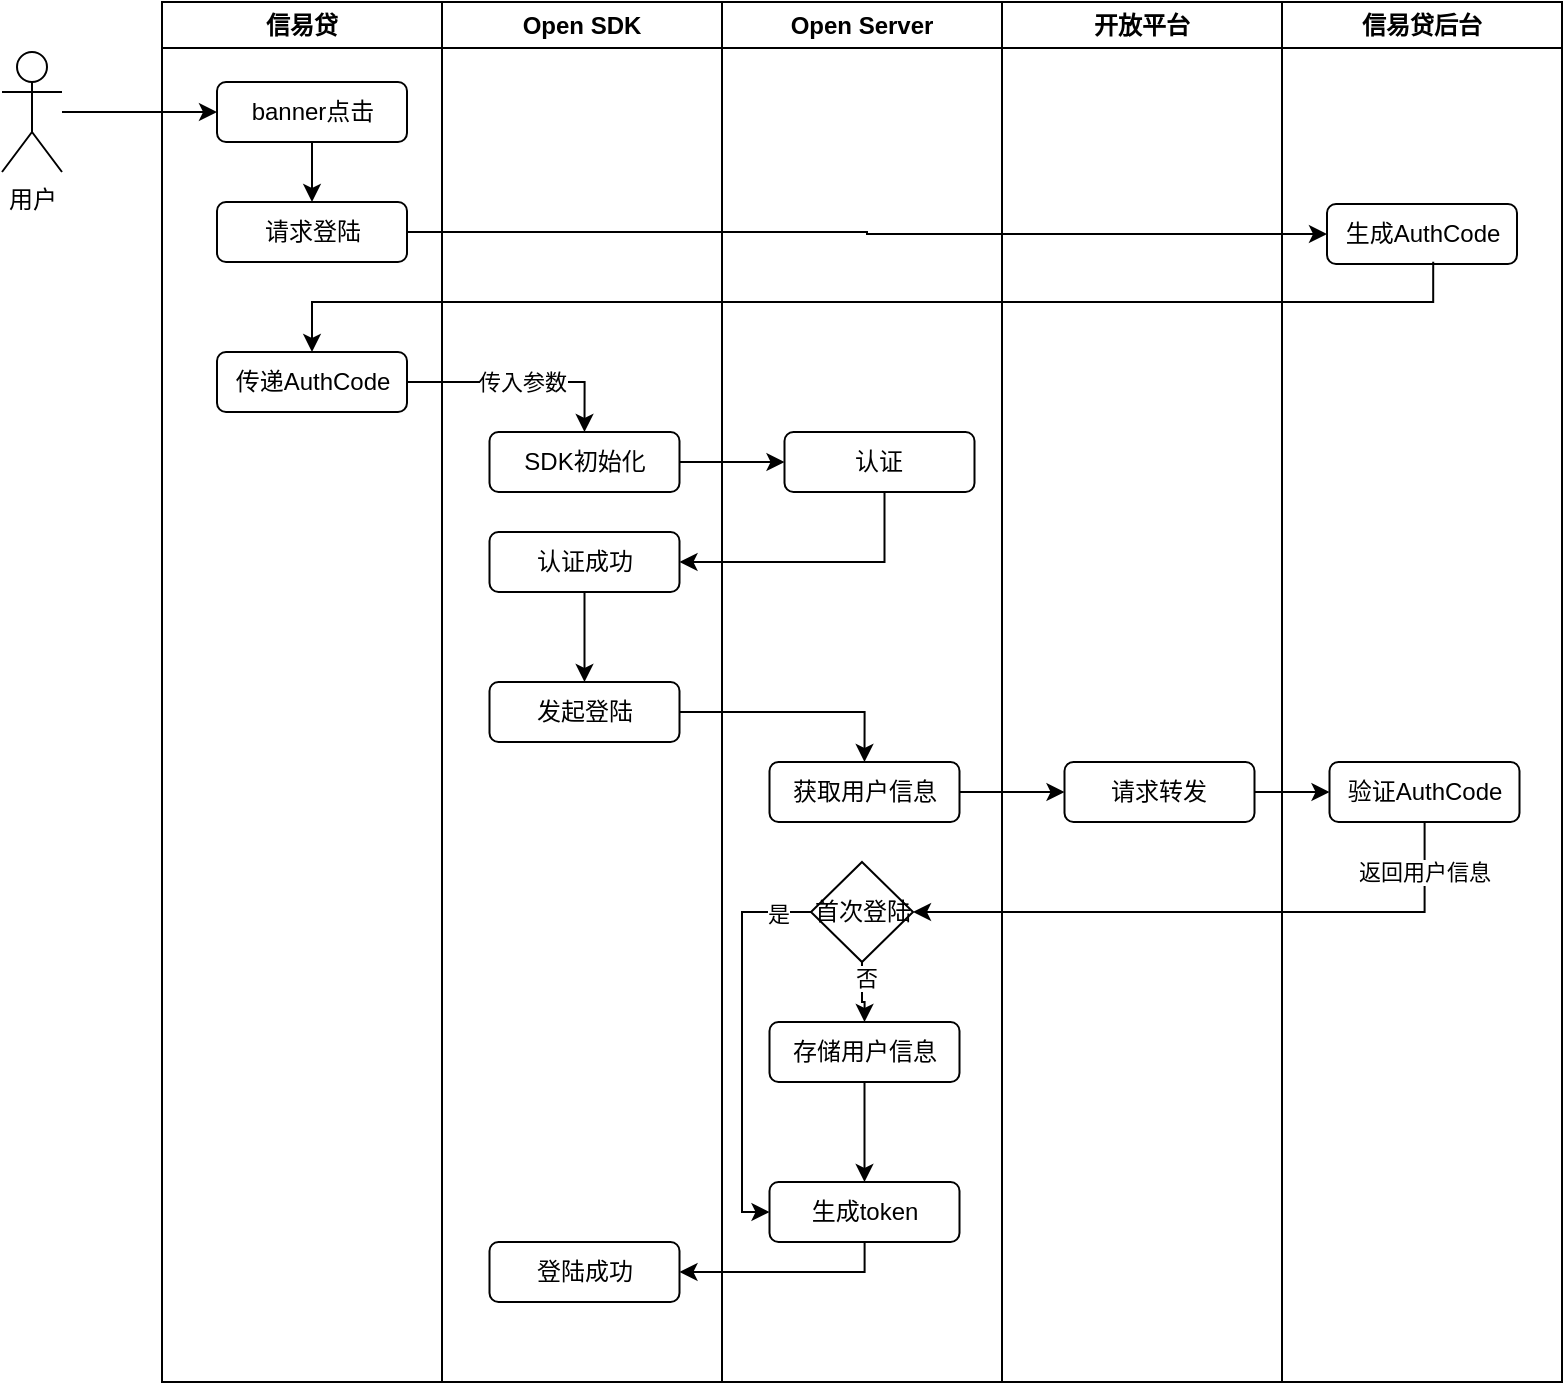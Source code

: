 <mxfile version="21.1.0" type="github" pages="4">
  <diagram id="prtHgNgQTEPvFCAcTncT" name="Page-1">
    <mxGraphModel dx="1193" dy="710" grid="1" gridSize="10" guides="1" tooltips="1" connect="1" arrows="1" fold="1" page="1" pageScale="1" pageWidth="827" pageHeight="1169" math="0" shadow="0">
      <root>
        <mxCell id="0" />
        <mxCell id="1" parent="0" />
        <mxCell id="HUE91jR6MAECFMGT26jf-1" value="信易贷" style="swimlane;whiteSpace=wrap;html=1;" vertex="1" parent="1">
          <mxGeometry x="110" y="100" width="140" height="690" as="geometry" />
        </mxCell>
        <mxCell id="At1jHbaxIyddvzB34sir-2" value="" style="edgeStyle=orthogonalEdgeStyle;rounded=0;orthogonalLoop=1;jettySize=auto;html=1;" edge="1" parent="HUE91jR6MAECFMGT26jf-1" source="HUE91jR6MAECFMGT26jf-8" target="HUE91jR6MAECFMGT26jf-42">
          <mxGeometry relative="1" as="geometry" />
        </mxCell>
        <mxCell id="HUE91jR6MAECFMGT26jf-8" value="banner点击" style="rounded=1;whiteSpace=wrap;html=1;" vertex="1" parent="HUE91jR6MAECFMGT26jf-1">
          <mxGeometry x="27.5" y="40" width="95" height="30" as="geometry" />
        </mxCell>
        <mxCell id="HUE91jR6MAECFMGT26jf-41" value="传递AuthCode" style="rounded=1;whiteSpace=wrap;html=1;" vertex="1" parent="HUE91jR6MAECFMGT26jf-1">
          <mxGeometry x="27.5" y="175" width="95" height="30" as="geometry" />
        </mxCell>
        <mxCell id="HUE91jR6MAECFMGT26jf-42" value="请求登陆" style="rounded=1;whiteSpace=wrap;html=1;" vertex="1" parent="HUE91jR6MAECFMGT26jf-1">
          <mxGeometry x="27.5" y="100" width="95" height="30" as="geometry" />
        </mxCell>
        <mxCell id="HUE91jR6MAECFMGT26jf-2" value="Open SDK" style="swimlane;whiteSpace=wrap;html=1;" vertex="1" parent="1">
          <mxGeometry x="250" y="100" width="140" height="690" as="geometry" />
        </mxCell>
        <mxCell id="HUE91jR6MAECFMGT26jf-15" value="发起登陆" style="rounded=1;whiteSpace=wrap;html=1;" vertex="1" parent="HUE91jR6MAECFMGT26jf-2">
          <mxGeometry x="23.75" y="340" width="95" height="30" as="geometry" />
        </mxCell>
        <mxCell id="HUE91jR6MAECFMGT26jf-29" value="SDK初始化" style="rounded=1;whiteSpace=wrap;html=1;" vertex="1" parent="HUE91jR6MAECFMGT26jf-2">
          <mxGeometry x="23.75" y="215" width="95" height="30" as="geometry" />
        </mxCell>
        <mxCell id="HUE91jR6MAECFMGT26jf-46" style="edgeStyle=orthogonalEdgeStyle;rounded=0;orthogonalLoop=1;jettySize=auto;html=1;entryX=0.5;entryY=0;entryDx=0;entryDy=0;" edge="1" parent="HUE91jR6MAECFMGT26jf-2" source="HUE91jR6MAECFMGT26jf-34" target="HUE91jR6MAECFMGT26jf-15">
          <mxGeometry relative="1" as="geometry" />
        </mxCell>
        <mxCell id="HUE91jR6MAECFMGT26jf-34" value="认证成功" style="rounded=1;whiteSpace=wrap;html=1;" vertex="1" parent="HUE91jR6MAECFMGT26jf-2">
          <mxGeometry x="23.75" y="265" width="95" height="30" as="geometry" />
        </mxCell>
        <mxCell id="HUE91jR6MAECFMGT26jf-39" value="登陆成功" style="rounded=1;whiteSpace=wrap;html=1;" vertex="1" parent="HUE91jR6MAECFMGT26jf-2">
          <mxGeometry x="23.75" y="620" width="95" height="30" as="geometry" />
        </mxCell>
        <mxCell id="HUE91jR6MAECFMGT26jf-3" value="Open Server" style="swimlane;whiteSpace=wrap;html=1;" vertex="1" parent="1">
          <mxGeometry x="390" y="100" width="140" height="690" as="geometry" />
        </mxCell>
        <mxCell id="HUE91jR6MAECFMGT26jf-18" value="获取用户信息" style="rounded=1;whiteSpace=wrap;html=1;" vertex="1" parent="HUE91jR6MAECFMGT26jf-3">
          <mxGeometry x="23.75" y="380" width="95" height="30" as="geometry" />
        </mxCell>
        <mxCell id="HUE91jR6MAECFMGT26jf-26" value="生成token" style="rounded=1;whiteSpace=wrap;html=1;" vertex="1" parent="HUE91jR6MAECFMGT26jf-3">
          <mxGeometry x="23.75" y="590" width="95" height="30" as="geometry" />
        </mxCell>
        <mxCell id="HUE91jR6MAECFMGT26jf-32" value="认证" style="rounded=1;whiteSpace=wrap;html=1;" vertex="1" parent="HUE91jR6MAECFMGT26jf-3">
          <mxGeometry x="31.25" y="215" width="95" height="30" as="geometry" />
        </mxCell>
        <mxCell id="HUE91jR6MAECFMGT26jf-50" style="edgeStyle=orthogonalEdgeStyle;rounded=0;orthogonalLoop=1;jettySize=auto;html=1;entryX=0.5;entryY=0;entryDx=0;entryDy=0;" edge="1" parent="HUE91jR6MAECFMGT26jf-3" source="HUE91jR6MAECFMGT26jf-47" target="HUE91jR6MAECFMGT26jf-49">
          <mxGeometry relative="1" as="geometry" />
        </mxCell>
        <mxCell id="HUE91jR6MAECFMGT26jf-53" value="否" style="edgeLabel;html=1;align=center;verticalAlign=middle;resizable=0;points=[];" vertex="1" connectable="0" parent="HUE91jR6MAECFMGT26jf-50">
          <mxGeometry x="-0.536" y="2" relative="1" as="geometry">
            <mxPoint as="offset" />
          </mxGeometry>
        </mxCell>
        <mxCell id="HUE91jR6MAECFMGT26jf-52" style="edgeStyle=orthogonalEdgeStyle;rounded=0;orthogonalLoop=1;jettySize=auto;html=1;entryX=0;entryY=0.5;entryDx=0;entryDy=0;" edge="1" parent="HUE91jR6MAECFMGT26jf-3" source="HUE91jR6MAECFMGT26jf-47" target="HUE91jR6MAECFMGT26jf-26">
          <mxGeometry relative="1" as="geometry">
            <Array as="points">
              <mxPoint x="10" y="455" />
              <mxPoint x="10" y="605" />
            </Array>
          </mxGeometry>
        </mxCell>
        <mxCell id="HUE91jR6MAECFMGT26jf-54" value="是" style="edgeLabel;html=1;align=center;verticalAlign=middle;resizable=0;points=[];" vertex="1" connectable="0" parent="HUE91jR6MAECFMGT26jf-52">
          <mxGeometry x="-0.836" y="1" relative="1" as="geometry">
            <mxPoint as="offset" />
          </mxGeometry>
        </mxCell>
        <mxCell id="HUE91jR6MAECFMGT26jf-47" value="首次登陆" style="rhombus;whiteSpace=wrap;html=1;" vertex="1" parent="HUE91jR6MAECFMGT26jf-3">
          <mxGeometry x="44.5" y="430" width="51" height="50" as="geometry" />
        </mxCell>
        <mxCell id="HUE91jR6MAECFMGT26jf-51" style="edgeStyle=orthogonalEdgeStyle;rounded=0;orthogonalLoop=1;jettySize=auto;html=1;" edge="1" parent="HUE91jR6MAECFMGT26jf-3" source="HUE91jR6MAECFMGT26jf-49" target="HUE91jR6MAECFMGT26jf-26">
          <mxGeometry relative="1" as="geometry" />
        </mxCell>
        <mxCell id="HUE91jR6MAECFMGT26jf-49" value="存储用户信息" style="rounded=1;whiteSpace=wrap;html=1;" vertex="1" parent="HUE91jR6MAECFMGT26jf-3">
          <mxGeometry x="23.75" y="510" width="95" height="30" as="geometry" />
        </mxCell>
        <mxCell id="HUE91jR6MAECFMGT26jf-4" value="开放平台" style="swimlane;whiteSpace=wrap;html=1;" vertex="1" parent="1">
          <mxGeometry x="530" y="100" width="140" height="690" as="geometry" />
        </mxCell>
        <mxCell id="HUE91jR6MAECFMGT26jf-19" value="请求转发" style="rounded=1;whiteSpace=wrap;html=1;" vertex="1" parent="HUE91jR6MAECFMGT26jf-4">
          <mxGeometry x="31.25" y="380" width="95" height="30" as="geometry" />
        </mxCell>
        <mxCell id="HUE91jR6MAECFMGT26jf-5" value="信易贷后台" style="swimlane;whiteSpace=wrap;html=1;" vertex="1" parent="1">
          <mxGeometry x="670" y="100" width="140" height="690" as="geometry" />
        </mxCell>
        <mxCell id="HUE91jR6MAECFMGT26jf-10" value="生成AuthCode" style="rounded=1;whiteSpace=wrap;html=1;" vertex="1" parent="HUE91jR6MAECFMGT26jf-5">
          <mxGeometry x="22.5" y="101" width="95" height="30" as="geometry" />
        </mxCell>
        <mxCell id="HUE91jR6MAECFMGT26jf-20" value="验证AuthCode" style="rounded=1;whiteSpace=wrap;html=1;" vertex="1" parent="HUE91jR6MAECFMGT26jf-5">
          <mxGeometry x="23.75" y="380" width="95" height="30" as="geometry" />
        </mxCell>
        <mxCell id="HUE91jR6MAECFMGT26jf-55" style="edgeStyle=orthogonalEdgeStyle;rounded=0;orthogonalLoop=1;jettySize=auto;html=1;entryX=0;entryY=0.5;entryDx=0;entryDy=0;" edge="1" parent="1" source="HUE91jR6MAECFMGT26jf-6" target="HUE91jR6MAECFMGT26jf-8">
          <mxGeometry relative="1" as="geometry" />
        </mxCell>
        <mxCell id="HUE91jR6MAECFMGT26jf-6" value="用户" style="shape=umlActor;verticalLabelPosition=bottom;verticalAlign=top;html=1;outlineConnect=0;" vertex="1" parent="1">
          <mxGeometry x="30" y="125" width="30" height="60" as="geometry" />
        </mxCell>
        <mxCell id="HUE91jR6MAECFMGT26jf-21" style="edgeStyle=orthogonalEdgeStyle;rounded=0;orthogonalLoop=1;jettySize=auto;html=1;entryX=0.5;entryY=0;entryDx=0;entryDy=0;" edge="1" parent="1" source="HUE91jR6MAECFMGT26jf-15" target="HUE91jR6MAECFMGT26jf-18">
          <mxGeometry relative="1" as="geometry" />
        </mxCell>
        <mxCell id="HUE91jR6MAECFMGT26jf-22" style="edgeStyle=orthogonalEdgeStyle;rounded=0;orthogonalLoop=1;jettySize=auto;html=1;entryX=0;entryY=0.5;entryDx=0;entryDy=0;" edge="1" parent="1" source="HUE91jR6MAECFMGT26jf-18" target="HUE91jR6MAECFMGT26jf-19">
          <mxGeometry relative="1" as="geometry" />
        </mxCell>
        <mxCell id="HUE91jR6MAECFMGT26jf-23" style="edgeStyle=orthogonalEdgeStyle;rounded=0;orthogonalLoop=1;jettySize=auto;html=1;entryX=0;entryY=0.5;entryDx=0;entryDy=0;" edge="1" parent="1" source="HUE91jR6MAECFMGT26jf-19" target="HUE91jR6MAECFMGT26jf-20">
          <mxGeometry relative="1" as="geometry" />
        </mxCell>
        <mxCell id="HUE91jR6MAECFMGT26jf-25" style="edgeStyle=orthogonalEdgeStyle;rounded=0;orthogonalLoop=1;jettySize=auto;html=1;entryX=1;entryY=0.5;entryDx=0;entryDy=0;" edge="1" parent="1" source="HUE91jR6MAECFMGT26jf-20" target="HUE91jR6MAECFMGT26jf-47">
          <mxGeometry relative="1" as="geometry">
            <mxPoint x="510.25" y="545" as="targetPoint" />
            <Array as="points">
              <mxPoint x="741" y="555" />
            </Array>
          </mxGeometry>
        </mxCell>
        <mxCell id="HUE91jR6MAECFMGT26jf-57" value="返回用户信息" style="edgeLabel;html=1;align=center;verticalAlign=middle;resizable=0;points=[];" vertex="1" connectable="0" parent="HUE91jR6MAECFMGT26jf-25">
          <mxGeometry x="-0.842" y="-1" relative="1" as="geometry">
            <mxPoint y="1" as="offset" />
          </mxGeometry>
        </mxCell>
        <mxCell id="HUE91jR6MAECFMGT26jf-33" style="edgeStyle=orthogonalEdgeStyle;rounded=0;orthogonalLoop=1;jettySize=auto;html=1;entryX=0;entryY=0.5;entryDx=0;entryDy=0;" edge="1" parent="1" source="HUE91jR6MAECFMGT26jf-29" target="HUE91jR6MAECFMGT26jf-32">
          <mxGeometry relative="1" as="geometry" />
        </mxCell>
        <mxCell id="HUE91jR6MAECFMGT26jf-35" style="edgeStyle=orthogonalEdgeStyle;rounded=0;orthogonalLoop=1;jettySize=auto;html=1;entryX=1;entryY=0.5;entryDx=0;entryDy=0;" edge="1" parent="1" source="HUE91jR6MAECFMGT26jf-32" target="HUE91jR6MAECFMGT26jf-34">
          <mxGeometry relative="1" as="geometry">
            <Array as="points">
              <mxPoint x="471.25" y="380" />
            </Array>
          </mxGeometry>
        </mxCell>
        <mxCell id="HUE91jR6MAECFMGT26jf-40" style="edgeStyle=orthogonalEdgeStyle;rounded=0;orthogonalLoop=1;jettySize=auto;html=1;entryX=1;entryY=0.5;entryDx=0;entryDy=0;" edge="1" parent="1" source="HUE91jR6MAECFMGT26jf-26" target="HUE91jR6MAECFMGT26jf-39">
          <mxGeometry relative="1" as="geometry">
            <Array as="points">
              <mxPoint x="462.25" y="705" />
            </Array>
          </mxGeometry>
        </mxCell>
        <mxCell id="HUE91jR6MAECFMGT26jf-44" style="edgeStyle=orthogonalEdgeStyle;rounded=0;orthogonalLoop=1;jettySize=auto;html=1;entryX=0.5;entryY=0;entryDx=0;entryDy=0;exitX=0.559;exitY=0.961;exitDx=0;exitDy=0;exitPerimeter=0;" edge="1" parent="1" target="HUE91jR6MAECFMGT26jf-41" source="HUE91jR6MAECFMGT26jf-10">
          <mxGeometry relative="1" as="geometry">
            <mxPoint x="747.75" y="280" as="sourcePoint" />
            <Array as="points">
              <mxPoint x="746" y="250" />
              <mxPoint x="185" y="250" />
            </Array>
          </mxGeometry>
        </mxCell>
        <mxCell id="HUE91jR6MAECFMGT26jf-45" value="传入参数" style="edgeStyle=orthogonalEdgeStyle;rounded=0;orthogonalLoop=1;jettySize=auto;html=1;entryX=0.5;entryY=0;entryDx=0;entryDy=0;" edge="1" parent="1" source="HUE91jR6MAECFMGT26jf-41" target="HUE91jR6MAECFMGT26jf-29">
          <mxGeometry x="0.011" relative="1" as="geometry">
            <mxPoint x="319.75" y="350" as="targetPoint" />
            <mxPoint as="offset" />
          </mxGeometry>
        </mxCell>
        <mxCell id="At1jHbaxIyddvzB34sir-1" style="edgeStyle=orthogonalEdgeStyle;rounded=0;orthogonalLoop=1;jettySize=auto;html=1;entryX=0;entryY=0.5;entryDx=0;entryDy=0;" edge="1" parent="1" source="HUE91jR6MAECFMGT26jf-42" target="HUE91jR6MAECFMGT26jf-10">
          <mxGeometry relative="1" as="geometry" />
        </mxCell>
      </root>
    </mxGraphModel>
  </diagram>
  <diagram id="a6Aap9AQs-NpYRp7l2ay" name="第 2 页">
    <mxGraphModel dx="1363" dy="811" grid="1" gridSize="10" guides="1" tooltips="1" connect="1" arrows="1" fold="1" page="1" pageScale="1" pageWidth="827" pageHeight="1169" math="0" shadow="0">
      <root>
        <mxCell id="0" />
        <mxCell id="1" parent="0" />
        <mxCell id="pqqcq0e9v5S-AEF423h1-5" style="edgeStyle=elbowEdgeStyle;rounded=0;orthogonalLoop=1;jettySize=auto;html=1;elbow=vertical;curved=0;" edge="1" parent="1" source="pqqcq0e9v5S-AEF423h1-2" target="pqqcq0e9v5S-AEF423h1-4">
          <mxGeometry relative="1" as="geometry">
            <Array as="points">
              <mxPoint x="420" y="230" />
            </Array>
          </mxGeometry>
        </mxCell>
        <mxCell id="pqqcq0e9v5S-AEF423h1-6" value="请求公钥（明文）" style="edgeLabel;html=1;align=center;verticalAlign=middle;resizable=0;points=[];" vertex="1" connectable="0" parent="pqqcq0e9v5S-AEF423h1-5">
          <mxGeometry x="-0.034" y="2" relative="1" as="geometry">
            <mxPoint as="offset" />
          </mxGeometry>
        </mxCell>
        <mxCell id="pqqcq0e9v5S-AEF423h1-14" style="edgeStyle=elbowEdgeStyle;rounded=0;orthogonalLoop=1;jettySize=auto;html=1;elbow=vertical;curved=0;" edge="1" parent="1">
          <mxGeometry relative="1" as="geometry">
            <mxPoint x="189.071" y="360" as="sourcePoint" />
            <mxPoint x="579.5" y="360" as="targetPoint" />
            <Array as="points">
              <mxPoint x="470" y="360" />
            </Array>
          </mxGeometry>
        </mxCell>
        <mxCell id="pqqcq0e9v5S-AEF423h1-15" value="认证同时上送AES KEY（RSA公钥加密）" style="edgeLabel;html=1;align=center;verticalAlign=middle;resizable=0;points=[];" vertex="1" connectable="0" parent="pqqcq0e9v5S-AEF423h1-14">
          <mxGeometry x="-0.078" y="5" relative="1" as="geometry">
            <mxPoint x="21" y="5" as="offset" />
          </mxGeometry>
        </mxCell>
        <mxCell id="pqqcq0e9v5S-AEF423h1-19" style="edgeStyle=elbowEdgeStyle;rounded=0;orthogonalLoop=1;jettySize=auto;html=1;elbow=horizontal;curved=0;" edge="1" parent="1" source="pqqcq0e9v5S-AEF423h1-2" target="pqqcq0e9v5S-AEF423h1-4">
          <mxGeometry relative="1" as="geometry">
            <Array as="points">
              <mxPoint x="380" y="440" />
            </Array>
          </mxGeometry>
        </mxCell>
        <mxCell id="pqqcq0e9v5S-AEF423h1-20" value="其它接口（AES加密）" style="edgeLabel;html=1;align=center;verticalAlign=middle;resizable=0;points=[];" vertex="1" connectable="0" parent="pqqcq0e9v5S-AEF423h1-19">
          <mxGeometry x="0.12" y="-3" relative="1" as="geometry">
            <mxPoint x="-18" as="offset" />
          </mxGeometry>
        </mxCell>
        <mxCell id="pqqcq0e9v5S-AEF423h1-2" value="OpenSDK&lt;br&gt;客户端" style="shape=umlLifeline;perimeter=lifelinePerimeter;whiteSpace=wrap;html=1;container=1;dropTarget=0;collapsible=0;recursiveResize=0;outlineConnect=0;portConstraint=eastwest;newEdgeStyle={&quot;edgeStyle&quot;:&quot;elbowEdgeStyle&quot;,&quot;elbow&quot;:&quot;vertical&quot;,&quot;curved&quot;:0,&quot;rounded&quot;:0};" vertex="1" parent="1">
          <mxGeometry x="140" y="160" width="100" height="330" as="geometry" />
        </mxCell>
        <mxCell id="pqqcq0e9v5S-AEF423h1-7" style="edgeStyle=elbowEdgeStyle;rounded=0;orthogonalLoop=1;jettySize=auto;html=1;elbow=vertical;curved=0;dashed=1;" edge="1" parent="1" source="pqqcq0e9v5S-AEF423h1-4" target="pqqcq0e9v5S-AEF423h1-2">
          <mxGeometry relative="1" as="geometry">
            <Array as="points">
              <mxPoint x="340" y="270" />
            </Array>
          </mxGeometry>
        </mxCell>
        <mxCell id="pqqcq0e9v5S-AEF423h1-8" value="返回公钥（明文）" style="edgeLabel;html=1;align=center;verticalAlign=middle;resizable=0;points=[];" vertex="1" connectable="0" parent="pqqcq0e9v5S-AEF423h1-7">
          <mxGeometry x="0.049" y="1" relative="1" as="geometry">
            <mxPoint as="offset" />
          </mxGeometry>
        </mxCell>
        <mxCell id="pqqcq0e9v5S-AEF423h1-17" style="edgeStyle=elbowEdgeStyle;rounded=0;orthogonalLoop=1;jettySize=auto;html=1;elbow=vertical;curved=0;dashed=1;" edge="1" parent="1" source="pqqcq0e9v5S-AEF423h1-4" target="pqqcq0e9v5S-AEF423h1-2">
          <mxGeometry relative="1" as="geometry">
            <Array as="points">
              <mxPoint x="420" y="400" />
            </Array>
          </mxGeometry>
        </mxCell>
        <mxCell id="pqqcq0e9v5S-AEF423h1-18" value="认证返回（AES加密）" style="edgeLabel;html=1;align=center;verticalAlign=middle;resizable=0;points=[];" vertex="1" connectable="0" parent="pqqcq0e9v5S-AEF423h1-17">
          <mxGeometry x="-0.083" y="-2" relative="1" as="geometry">
            <mxPoint x="-21" as="offset" />
          </mxGeometry>
        </mxCell>
        <mxCell id="pqqcq0e9v5S-AEF423h1-21" style="edgeStyle=elbowEdgeStyle;rounded=0;orthogonalLoop=1;jettySize=auto;html=1;elbow=vertical;curved=0;dashed=1;" edge="1" parent="1" source="pqqcq0e9v5S-AEF423h1-4" target="pqqcq0e9v5S-AEF423h1-2">
          <mxGeometry relative="1" as="geometry">
            <Array as="points">
              <mxPoint x="390" y="470" />
              <mxPoint x="410" y="480" />
            </Array>
          </mxGeometry>
        </mxCell>
        <mxCell id="pqqcq0e9v5S-AEF423h1-22" value="接口返回（AES加密）" style="edgeLabel;html=1;align=center;verticalAlign=middle;resizable=0;points=[];" vertex="1" connectable="0" parent="pqqcq0e9v5S-AEF423h1-21">
          <mxGeometry x="0.085" y="4" relative="1" as="geometry">
            <mxPoint x="22" y="-4" as="offset" />
          </mxGeometry>
        </mxCell>
        <mxCell id="pqqcq0e9v5S-AEF423h1-4" value="OpenServer&lt;br&gt;服务端" style="shape=umlLifeline;perimeter=lifelinePerimeter;whiteSpace=wrap;html=1;container=1;dropTarget=0;collapsible=0;recursiveResize=0;outlineConnect=0;portConstraint=eastwest;newEdgeStyle={&quot;edgeStyle&quot;:&quot;elbowEdgeStyle&quot;,&quot;elbow&quot;:&quot;vertical&quot;,&quot;curved&quot;:0,&quot;rounded&quot;:0};" vertex="1" parent="1">
          <mxGeometry x="530" y="160" width="100" height="340" as="geometry" />
        </mxCell>
        <mxCell id="pqqcq0e9v5S-AEF423h1-9" style="edgeStyle=elbowEdgeStyle;rounded=0;orthogonalLoop=1;jettySize=auto;html=1;elbow=vertical;curved=0;" edge="1" parent="1" source="pqqcq0e9v5S-AEF423h1-2" target="pqqcq0e9v5S-AEF423h1-2">
          <mxGeometry relative="1" as="geometry">
            <Array as="points">
              <mxPoint x="220" y="300" />
              <mxPoint x="220" y="310" />
            </Array>
          </mxGeometry>
        </mxCell>
        <mxCell id="pqqcq0e9v5S-AEF423h1-13" value="" style="edgeStyle=orthogonalEdgeStyle;elbow=horizontal;endArrow=classic;html=1;rounded=1;endSize=8;startSize=8;targetPerimeterSpacing=15;" edge="1" parent="1" source="pqqcq0e9v5S-AEF423h1-2" target="pqqcq0e9v5S-AEF423h1-2">
          <mxGeometry width="50" height="50" relative="1" as="geometry">
            <mxPoint x="240" y="470" as="sourcePoint" />
            <mxPoint x="290" y="420" as="targetPoint" />
          </mxGeometry>
        </mxCell>
        <mxCell id="pqqcq0e9v5S-AEF423h1-16" value="生成AES KEY" style="edgeLabel;html=1;align=center;verticalAlign=middle;resizable=0;points=[];" vertex="1" connectable="0" parent="pqqcq0e9v5S-AEF423h1-13">
          <mxGeometry x="-0.311" relative="1" as="geometry">
            <mxPoint as="offset" />
          </mxGeometry>
        </mxCell>
      </root>
    </mxGraphModel>
  </diagram>
  <diagram id="tQU2enWdmHUQj06_XxvM" name="第 3 页">
    <mxGraphModel dx="954" dy="568" grid="1" gridSize="10" guides="1" tooltips="1" connect="1" arrows="1" fold="1" page="1" pageScale="1" pageWidth="827" pageHeight="1169" math="0" shadow="0">
      <root>
        <mxCell id="0" />
        <mxCell id="1" parent="0" />
        <mxCell id="1fffh9wYiOY1Lg6xo310-7" style="edgeStyle=orthogonalEdgeStyle;rounded=0;orthogonalLoop=1;jettySize=auto;html=1;entryX=0.5;entryY=0;entryDx=0;entryDy=0;startArrow=classic;startFill=1;" edge="1" parent="1" source="wPUixyVPcS4irTmX39V8-1" target="wPUixyVPcS4irTmX39V8-16">
          <mxGeometry relative="1" as="geometry">
            <Array as="points">
              <mxPoint x="535" y="300" />
              <mxPoint x="535" y="300" />
            </Array>
          </mxGeometry>
        </mxCell>
        <mxCell id="wPUixyVPcS4irTmX39V8-1" value="" style="rounded=0;whiteSpace=wrap;html=1;" vertex="1" parent="1">
          <mxGeometry x="160" y="170" width="410" height="130" as="geometry" />
        </mxCell>
        <mxCell id="1fffh9wYiOY1Lg6xo310-2" style="edgeStyle=orthogonalEdgeStyle;rounded=0;orthogonalLoop=1;jettySize=auto;html=1;" edge="1" parent="1" source="wPUixyVPcS4irTmX39V8-2" target="wPUixyVPcS4irTmX39V8-10">
          <mxGeometry relative="1" as="geometry" />
        </mxCell>
        <mxCell id="1fffh9wYiOY1Lg6xo310-3" style="edgeStyle=orthogonalEdgeStyle;rounded=0;orthogonalLoop=1;jettySize=auto;html=1;startArrow=classic;startFill=1;" edge="1" parent="1" source="wPUixyVPcS4irTmX39V8-2" target="wPUixyVPcS4irTmX39V8-7">
          <mxGeometry relative="1" as="geometry" />
        </mxCell>
        <mxCell id="wPUixyVPcS4irTmX39V8-2" value="" style="rounded=0;whiteSpace=wrap;html=1;" vertex="1" parent="1">
          <mxGeometry x="170" y="200" width="170" height="90" as="geometry" />
        </mxCell>
        <mxCell id="wPUixyVPcS4irTmX39V8-3" value="通讯模块" style="rounded=0;whiteSpace=wrap;html=1;" vertex="1" parent="1">
          <mxGeometry x="180" y="250" width="70" height="30" as="geometry" />
        </mxCell>
        <mxCell id="wPUixyVPcS4irTmX39V8-4" value="加解密模块" style="rounded=0;whiteSpace=wrap;html=1;" vertex="1" parent="1">
          <mxGeometry x="260" y="250" width="70" height="30" as="geometry" />
        </mxCell>
        <mxCell id="wPUixyVPcS4irTmX39V8-5" value="人脸识别" style="rounded=0;whiteSpace=wrap;html=1;" vertex="1" parent="1">
          <mxGeometry x="260" y="210" width="70" height="30" as="geometry" />
        </mxCell>
        <mxCell id="wPUixyVPcS4irTmX39V8-6" value="webview" style="rounded=0;whiteSpace=wrap;html=1;" vertex="1" parent="1">
          <mxGeometry x="180" y="210" width="70" height="30" as="geometry" />
        </mxCell>
        <mxCell id="1fffh9wYiOY1Lg6xo310-4" style="edgeStyle=orthogonalEdgeStyle;rounded=0;orthogonalLoop=1;jettySize=auto;html=1;exitX=0.5;exitY=1;exitDx=0;exitDy=0;" edge="1" parent="1" source="wPUixyVPcS4irTmX39V8-7" target="wPUixyVPcS4irTmX39V8-12">
          <mxGeometry relative="1" as="geometry">
            <mxPoint x="380" y="390" as="sourcePoint" />
            <Array as="points">
              <mxPoint x="380" y="390" />
              <mxPoint x="215" y="390" />
            </Array>
          </mxGeometry>
        </mxCell>
        <mxCell id="1fffh9wYiOY1Lg6xo310-5" style="edgeStyle=orthogonalEdgeStyle;rounded=0;orthogonalLoop=1;jettySize=auto;html=1;entryX=0.5;entryY=0;entryDx=0;entryDy=0;" edge="1" parent="1">
          <mxGeometry relative="1" as="geometry">
            <mxPoint x="380" y="369" as="sourcePoint" />
            <mxPoint x="330" y="410" as="targetPoint" />
            <Array as="points">
              <mxPoint x="380" y="390" />
              <mxPoint x="330" y="390" />
            </Array>
          </mxGeometry>
        </mxCell>
        <mxCell id="1fffh9wYiOY1Lg6xo310-6" style="edgeStyle=orthogonalEdgeStyle;rounded=0;orthogonalLoop=1;jettySize=auto;html=1;entryX=0.5;entryY=0;entryDx=0;entryDy=0;startArrow=classic;startFill=1;" edge="1" parent="1">
          <mxGeometry relative="1" as="geometry">
            <mxPoint x="380" y="370" as="sourcePoint" />
            <mxPoint x="430" y="411" as="targetPoint" />
            <Array as="points">
              <mxPoint x="380" y="390" />
              <mxPoint x="430" y="390" />
            </Array>
          </mxGeometry>
        </mxCell>
        <mxCell id="wPUixyVPcS4irTmX39V8-7" value="OpenServer" style="rounded=0;whiteSpace=wrap;html=1;" vertex="1" parent="1">
          <mxGeometry x="290" y="331" width="180" height="40" as="geometry" />
        </mxCell>
        <mxCell id="wPUixyVPcS4irTmX39V8-8" value="OpenSDK" style="text;strokeColor=none;fillColor=default;align=left;verticalAlign=middle;spacingLeft=4;spacingRight=4;overflow=hidden;points=[[0,0.5],[1,0.5]];portConstraint=eastwest;rotatable=0;whiteSpace=wrap;html=1;" vertex="1" parent="1">
          <mxGeometry x="180" y="188" width="80" height="16" as="geometry" />
        </mxCell>
        <mxCell id="wPUixyVPcS4irTmX39V8-9" value="信易贷APP" style="text;strokeColor=none;fillColor=default;align=left;verticalAlign=middle;spacingLeft=4;spacingRight=4;overflow=hidden;points=[[0,0.5],[1,0.5]];portConstraint=eastwest;rotatable=0;whiteSpace=wrap;html=1;" vertex="1" parent="1">
          <mxGeometry x="180" y="160" width="80" height="16" as="geometry" />
        </mxCell>
        <mxCell id="wPUixyVPcS4irTmX39V8-10" value="前端服务" style="rounded=0;whiteSpace=wrap;html=1;" vertex="1" parent="1">
          <mxGeometry x="160" y="331" width="120" height="40" as="geometry" />
        </mxCell>
        <mxCell id="1fffh9wYiOY1Lg6xo310-1" style="edgeStyle=orthogonalEdgeStyle;rounded=0;orthogonalLoop=1;jettySize=auto;html=1;entryX=0;entryY=0.75;entryDx=0;entryDy=0;startArrow=classic;startFill=1;" edge="1" parent="1" source="wPUixyVPcS4irTmX39V8-11">
          <mxGeometry relative="1" as="geometry">
            <mxPoint x="500" y="429.5" as="targetPoint" />
            <Array as="points">
              <mxPoint x="490" y="430" />
            </Array>
          </mxGeometry>
        </mxCell>
        <mxCell id="wPUixyVPcS4irTmX39V8-11" value="开放平台" style="rounded=0;whiteSpace=wrap;html=1;" vertex="1" parent="1">
          <mxGeometry x="390" y="412" width="80" height="40" as="geometry" />
        </mxCell>
        <mxCell id="wPUixyVPcS4irTmX39V8-12" value="行内系统" style="rounded=0;whiteSpace=wrap;html=1;" vertex="1" parent="1">
          <mxGeometry x="160" y="412" width="110" height="40" as="geometry" />
        </mxCell>
        <mxCell id="wPUixyVPcS4irTmX39V8-15" value="DB服务" style="rounded=0;whiteSpace=wrap;html=1;" vertex="1" parent="1">
          <mxGeometry x="280" y="412" width="100" height="40" as="geometry" />
        </mxCell>
        <mxCell id="wPUixyVPcS4irTmX39V8-16" value="信易贷后台" style="rounded=0;whiteSpace=wrap;html=1;" vertex="1" parent="1">
          <mxGeometry x="500" y="332" width="70" height="119" as="geometry" />
        </mxCell>
      </root>
    </mxGraphModel>
  </diagram>
  <diagram id="JaktBWOUI0QGUDboVFod" name="第 4 页">
    <mxGraphModel dx="954" dy="568" grid="1" gridSize="10" guides="1" tooltips="1" connect="1" arrows="1" fold="1" page="1" pageScale="1" pageWidth="827" pageHeight="1169" math="0" shadow="0">
      <root>
        <mxCell id="0" />
        <mxCell id="1" parent="0" />
        <mxCell id="AvMxlqQdAJS0n23awEo_-4" style="edgeStyle=orthogonalEdgeStyle;rounded=0;orthogonalLoop=1;jettySize=auto;html=1;entryX=0;entryY=0.5;entryDx=0;entryDy=0;" edge="1" parent="1" source="AvMxlqQdAJS0n23awEo_-2" target="AvMxlqQdAJS0n23awEo_-3">
          <mxGeometry relative="1" as="geometry" />
        </mxCell>
        <mxCell id="AvMxlqQdAJS0n23awEo_-2" value="点击推广Banner" style="rounded=1;whiteSpace=wrap;html=1;" vertex="1" parent="1">
          <mxGeometry x="100" y="280" width="120" height="60" as="geometry" />
        </mxCell>
        <mxCell id="AvMxlqQdAJS0n23awEo_-7" style="edgeStyle=orthogonalEdgeStyle;rounded=0;orthogonalLoop=1;jettySize=auto;html=1;entryX=0;entryY=0.5;entryDx=0;entryDy=0;" edge="1" parent="1" source="AvMxlqQdAJS0n23awEo_-3" target="AvMxlqQdAJS0n23awEo_-5">
          <mxGeometry relative="1" as="geometry" />
        </mxCell>
        <mxCell id="AvMxlqQdAJS0n23awEo_-3" value="SDK初始化" style="rounded=1;whiteSpace=wrap;html=1;" vertex="1" parent="1">
          <mxGeometry x="270" y="280" width="120" height="60" as="geometry" />
        </mxCell>
        <mxCell id="AvMxlqQdAJS0n23awEo_-8" style="edgeStyle=orthogonalEdgeStyle;rounded=0;orthogonalLoop=1;jettySize=auto;html=1;entryX=0;entryY=0.5;entryDx=0;entryDy=0;" edge="1" parent="1" source="AvMxlqQdAJS0n23awEo_-5" target="AvMxlqQdAJS0n23awEo_-6">
          <mxGeometry relative="1" as="geometry" />
        </mxCell>
        <mxCell id="AvMxlqQdAJS0n23awEo_-5" value="加载业务页面" style="rounded=1;whiteSpace=wrap;html=1;" vertex="1" parent="1">
          <mxGeometry x="450" y="280" width="120" height="60" as="geometry" />
        </mxCell>
        <mxCell id="AvMxlqQdAJS0n23awEo_-6" value="操作完成" style="rounded=1;whiteSpace=wrap;html=1;" vertex="1" parent="1">
          <mxGeometry x="630" y="280" width="120" height="60" as="geometry" />
        </mxCell>
      </root>
    </mxGraphModel>
  </diagram>
</mxfile>
